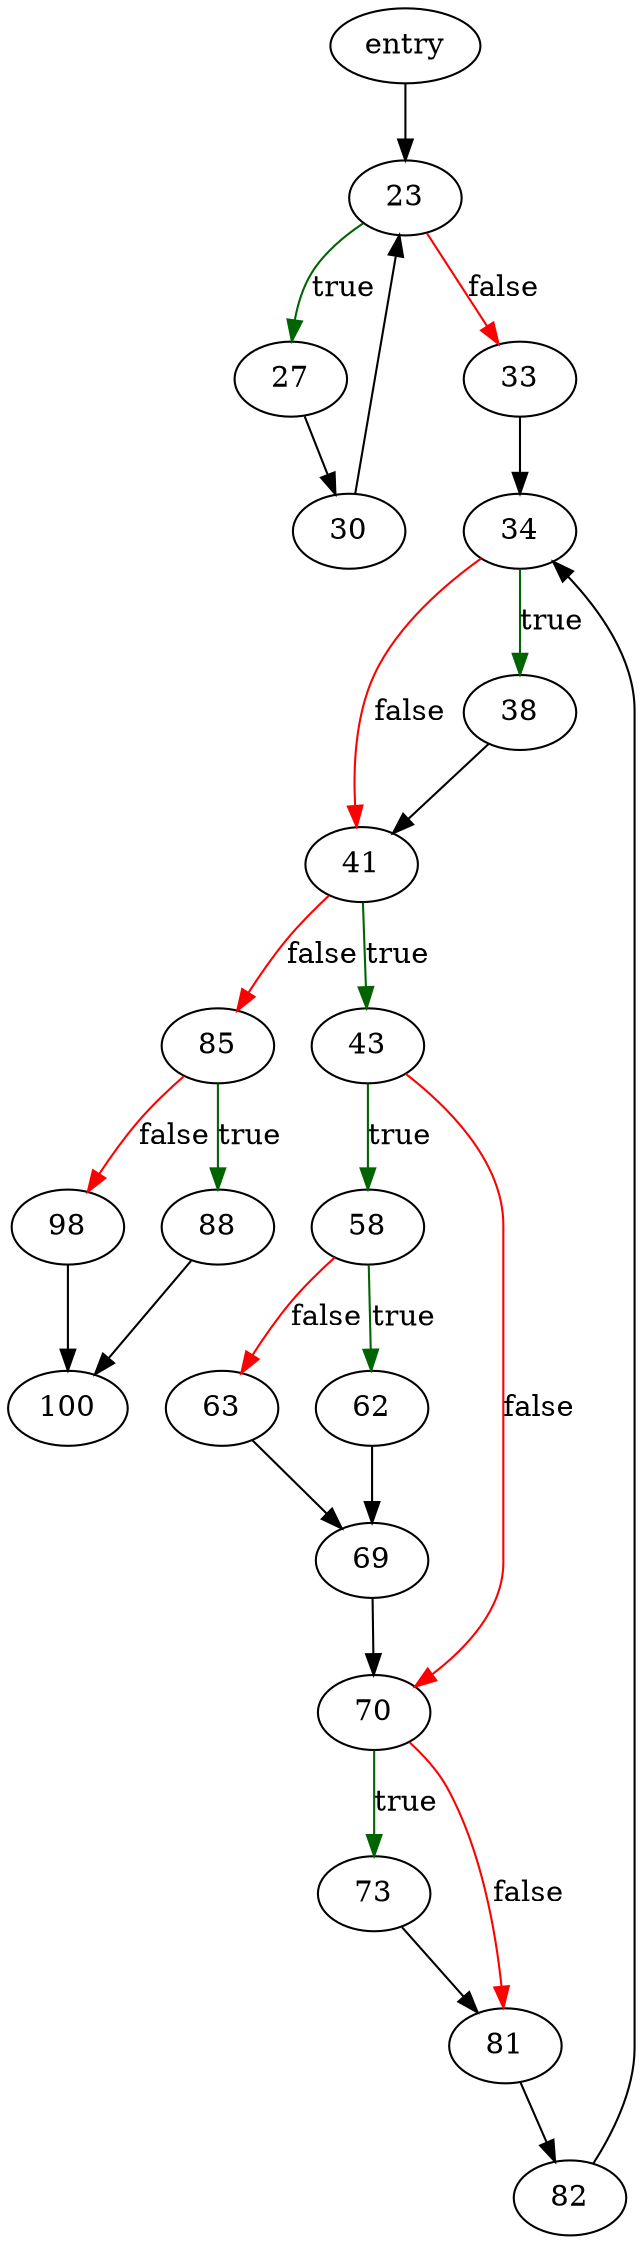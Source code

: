 digraph "vdbeSorterAddToTree" {
	// Node definitions.
	5 [label=entry];
	23;
	27;
	30;
	33;
	34;
	38;
	41;
	43;
	58;
	62;
	63;
	69;
	70;
	73;
	81;
	82;
	85;
	88;
	98;
	100;

	// Edge definitions.
	5 -> 23;
	23 -> 27 [
		color=darkgreen
		label=true
	];
	23 -> 33 [
		color=red
		label=false
	];
	27 -> 30;
	30 -> 23;
	33 -> 34;
	34 -> 38 [
		color=darkgreen
		label=true
	];
	34 -> 41 [
		color=red
		label=false
	];
	38 -> 41;
	41 -> 43 [
		color=darkgreen
		label=true
	];
	41 -> 85 [
		color=red
		label=false
	];
	43 -> 58 [
		color=darkgreen
		label=true
	];
	43 -> 70 [
		color=red
		label=false
	];
	58 -> 62 [
		color=darkgreen
		label=true
	];
	58 -> 63 [
		color=red
		label=false
	];
	62 -> 69;
	63 -> 69;
	69 -> 70;
	70 -> 73 [
		color=darkgreen
		label=true
	];
	70 -> 81 [
		color=red
		label=false
	];
	73 -> 81;
	81 -> 82;
	82 -> 34;
	85 -> 88 [
		color=darkgreen
		label=true
	];
	85 -> 98 [
		color=red
		label=false
	];
	88 -> 100;
	98 -> 100;
}